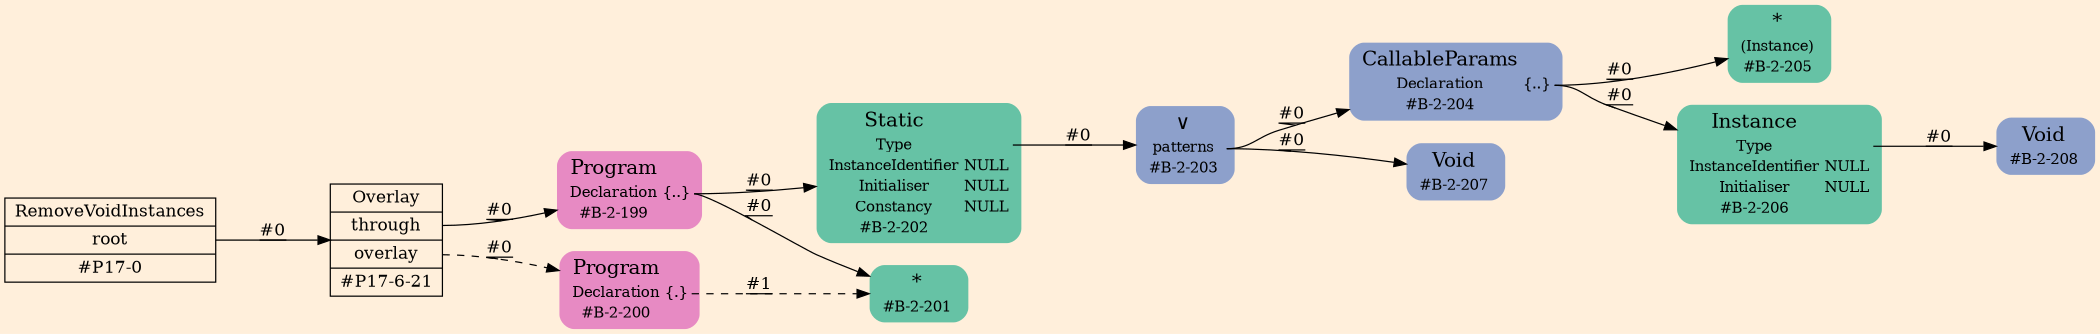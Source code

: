 digraph Inferno {
graph [
rankdir = "LR"
ranksep = 1.0
size = "14,20"
bgcolor = antiquewhite1
];
node [
];
"CR#P17-0" [
shape = "record"
fillcolor = "transparent"
label = "<fixed> RemoveVoidInstances | <port0> root | <port1> #P17-0"
style = "filled"
fontsize = "14"
fillcolor = antiquewhite1
];
"#P17-6-21" [
shape = "record"
label = "<fixed> Overlay | <port0> through | <port1> overlay | <port2> #P17-6-21"
style = "filled"
fontsize = "14"
fillcolor = antiquewhite1
];
"#B-2-199" [
shape = "plaintext"
fillcolor = "/set28/4"
label = <<TABLE BORDER="0" CELLBORDER="0" CELLSPACING="0">
 <TR>
  <TD><FONT POINT-SIZE="16.0">Program</FONT></TD>
  <TD></TD>
 </TR>
 <TR>
  <TD>Declaration</TD>
  <TD PORT="port0">{..}</TD>
 </TR>
 <TR>
  <TD>#B-2-199</TD>
  <TD PORT="port1"></TD>
 </TR>
</TABLE>>
style = "rounded,filled"
fontsize = "12"
];
"#B-2-201" [
shape = "plaintext"
fillcolor = "/set28/1"
label = <<TABLE BORDER="0" CELLBORDER="0" CELLSPACING="0">
 <TR>
  <TD><FONT POINT-SIZE="16.0">*</FONT></TD>
  <TD></TD>
 </TR>
 <TR>
  <TD>#B-2-201</TD>
  <TD PORT="port0"></TD>
 </TR>
</TABLE>>
style = "rounded,filled"
fontsize = "12"
];
"#B-2-202" [
shape = "plaintext"
fillcolor = "/set28/1"
label = <<TABLE BORDER="0" CELLBORDER="0" CELLSPACING="0">
 <TR>
  <TD><FONT POINT-SIZE="16.0">Static</FONT></TD>
  <TD></TD>
 </TR>
 <TR>
  <TD>Type</TD>
  <TD PORT="port0"></TD>
 </TR>
 <TR>
  <TD>InstanceIdentifier</TD>
  <TD PORT="port1">NULL</TD>
 </TR>
 <TR>
  <TD>Initialiser</TD>
  <TD PORT="port2">NULL</TD>
 </TR>
 <TR>
  <TD>Constancy</TD>
  <TD PORT="port3">NULL</TD>
 </TR>
 <TR>
  <TD>#B-2-202</TD>
  <TD PORT="port4"></TD>
 </TR>
</TABLE>>
style = "rounded,filled"
fontsize = "12"
];
"#B-2-203" [
shape = "plaintext"
fillcolor = "/set28/3"
label = <<TABLE BORDER="0" CELLBORDER="0" CELLSPACING="0">
 <TR>
  <TD><FONT POINT-SIZE="16.0">∨</FONT></TD>
  <TD></TD>
 </TR>
 <TR>
  <TD>patterns</TD>
  <TD PORT="port0"></TD>
 </TR>
 <TR>
  <TD>#B-2-203</TD>
  <TD PORT="port1"></TD>
 </TR>
</TABLE>>
style = "rounded,filled"
fontsize = "12"
];
"#B-2-204" [
shape = "plaintext"
fillcolor = "/set28/3"
label = <<TABLE BORDER="0" CELLBORDER="0" CELLSPACING="0">
 <TR>
  <TD><FONT POINT-SIZE="16.0">CallableParams</FONT></TD>
  <TD></TD>
 </TR>
 <TR>
  <TD>Declaration</TD>
  <TD PORT="port0">{..}</TD>
 </TR>
 <TR>
  <TD>#B-2-204</TD>
  <TD PORT="port1"></TD>
 </TR>
</TABLE>>
style = "rounded,filled"
fontsize = "12"
];
"#B-2-205" [
shape = "plaintext"
fillcolor = "/set28/1"
label = <<TABLE BORDER="0" CELLBORDER="0" CELLSPACING="0">
 <TR>
  <TD><FONT POINT-SIZE="16.0">*</FONT></TD>
  <TD></TD>
 </TR>
 <TR>
  <TD>(Instance)</TD>
  <TD PORT="port0"></TD>
 </TR>
 <TR>
  <TD>#B-2-205</TD>
  <TD PORT="port1"></TD>
 </TR>
</TABLE>>
style = "rounded,filled"
fontsize = "12"
];
"#B-2-206" [
shape = "plaintext"
fillcolor = "/set28/1"
label = <<TABLE BORDER="0" CELLBORDER="0" CELLSPACING="0">
 <TR>
  <TD><FONT POINT-SIZE="16.0">Instance</FONT></TD>
  <TD></TD>
 </TR>
 <TR>
  <TD>Type</TD>
  <TD PORT="port0"></TD>
 </TR>
 <TR>
  <TD>InstanceIdentifier</TD>
  <TD PORT="port1">NULL</TD>
 </TR>
 <TR>
  <TD>Initialiser</TD>
  <TD PORT="port2">NULL</TD>
 </TR>
 <TR>
  <TD>#B-2-206</TD>
  <TD PORT="port3"></TD>
 </TR>
</TABLE>>
style = "rounded,filled"
fontsize = "12"
];
"#B-2-208" [
shape = "plaintext"
fillcolor = "/set28/3"
label = <<TABLE BORDER="0" CELLBORDER="0" CELLSPACING="0">
 <TR>
  <TD><FONT POINT-SIZE="16.0">Void</FONT></TD>
  <TD></TD>
 </TR>
 <TR>
  <TD>#B-2-208</TD>
  <TD PORT="port0"></TD>
 </TR>
</TABLE>>
style = "rounded,filled"
fontsize = "12"
];
"#B-2-207" [
shape = "plaintext"
fillcolor = "/set28/3"
label = <<TABLE BORDER="0" CELLBORDER="0" CELLSPACING="0">
 <TR>
  <TD><FONT POINT-SIZE="16.0">Void</FONT></TD>
  <TD></TD>
 </TR>
 <TR>
  <TD>#B-2-207</TD>
  <TD PORT="port0"></TD>
 </TR>
</TABLE>>
style = "rounded,filled"
fontsize = "12"
];
"#B-2-200" [
shape = "plaintext"
fillcolor = "/set28/4"
label = <<TABLE BORDER="0" CELLBORDER="0" CELLSPACING="0">
 <TR>
  <TD><FONT POINT-SIZE="16.0">Program</FONT></TD>
  <TD></TD>
 </TR>
 <TR>
  <TD>Declaration</TD>
  <TD PORT="port0">{.}</TD>
 </TR>
 <TR>
  <TD>#B-2-200</TD>
  <TD PORT="port1"></TD>
 </TR>
</TABLE>>
style = "rounded,filled"
fontsize = "12"
];
"CR#P17-0":port0 -> "#P17-6-21" [style="solid"
label = "#0"
decorate = true
];
"#P17-6-21":port0 -> "#B-2-199" [style="solid"
label = "#0"
decorate = true
];
"#P17-6-21":port1 -> "#B-2-200" [style="dashed"
label = "#0"
decorate = true
];
"#B-2-199":port0 -> "#B-2-201" [style="solid"
label = "#0"
decorate = true
];
"#B-2-199":port0 -> "#B-2-202" [style="solid"
label = "#0"
decorate = true
];
"#B-2-202":port0 -> "#B-2-203" [style="solid"
label = "#0"
decorate = true
];
"#B-2-203":port0 -> "#B-2-204" [style="solid"
label = "#0"
decorate = true
];
"#B-2-203":port0 -> "#B-2-207" [style="solid"
label = "#0"
decorate = true
];
"#B-2-204":port0 -> "#B-2-205" [style="solid"
label = "#0"
decorate = true
];
"#B-2-204":port0 -> "#B-2-206" [style="solid"
label = "#0"
decorate = true
];
"#B-2-206":port0 -> "#B-2-208" [style="solid"
label = "#0"
decorate = true
];
"#B-2-200":port0 -> "#B-2-201" [style="dashed"
label = "#1"
decorate = true
];
}
